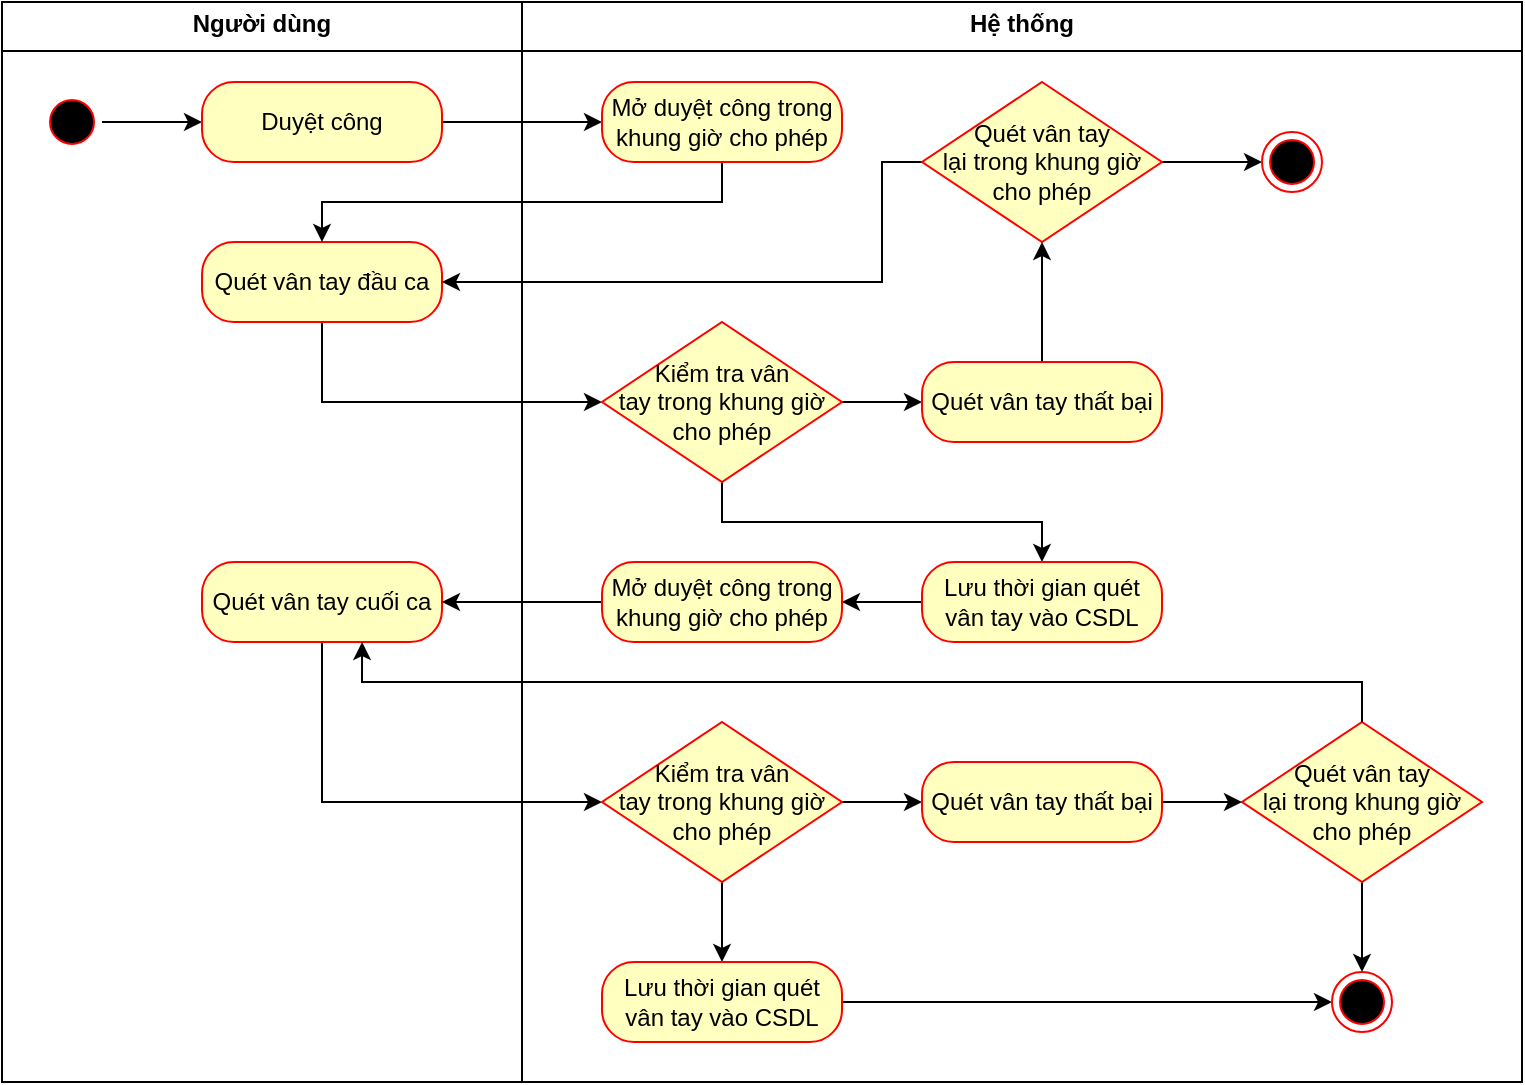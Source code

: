 <mxfile version="26.0.6">
  <diagram name="Page-1" id="3iXytOIehwj7ZDkx1unw">
    <mxGraphModel dx="1235" dy="560" grid="1" gridSize="10" guides="1" tooltips="1" connect="1" arrows="1" fold="1" page="1" pageScale="1" pageWidth="850" pageHeight="1100" math="0" shadow="0">
      <root>
        <mxCell id="0" />
        <mxCell id="1" parent="0" />
        <mxCell id="YnngZR6m_7HpqkviCiB8-54" value="&lt;p style=&quot;margin:0px;margin-top:4px;text-align:center;&quot;&gt;&lt;b&gt;Hệ thống&lt;/b&gt;&lt;/p&gt;&lt;hr size=&quot;1&quot; style=&quot;border-style:solid;&quot;&gt;&lt;div style=&quot;height:2px;&quot;&gt;&lt;/div&gt;" style="verticalAlign=top;align=left;overflow=fill;html=1;whiteSpace=wrap;" vertex="1" parent="1">
          <mxGeometry x="260" width="500" height="540" as="geometry" />
        </mxCell>
        <mxCell id="YnngZR6m_7HpqkviCiB8-51" value="&lt;p style=&quot;margin:0px;margin-top:4px;text-align:center;&quot;&gt;&lt;b&gt;Người dùng&lt;/b&gt;&lt;/p&gt;&lt;hr size=&quot;1&quot; style=&quot;border-style:solid;&quot;&gt;&lt;div style=&quot;height:2px;&quot;&gt;&lt;/div&gt;" style="verticalAlign=top;align=left;overflow=fill;html=1;whiteSpace=wrap;" vertex="1" parent="1">
          <mxGeometry width="260" height="540" as="geometry" />
        </mxCell>
        <mxCell id="OR3LcchpH6B-QSaoghlQ-7" style="edgeStyle=orthogonalEdgeStyle;rounded=0;orthogonalLoop=1;jettySize=auto;html=1;entryX=0;entryY=0.5;entryDx=0;entryDy=0;" parent="1" source="OR3LcchpH6B-QSaoghlQ-4" target="OR3LcchpH6B-QSaoghlQ-5" edge="1">
          <mxGeometry relative="1" as="geometry" />
        </mxCell>
        <mxCell id="OR3LcchpH6B-QSaoghlQ-4" value="" style="ellipse;html=1;shape=startState;fillColor=#000000;strokeColor=#ff0000;" parent="1" vertex="1">
          <mxGeometry x="20" y="45" width="30" height="30" as="geometry" />
        </mxCell>
        <mxCell id="YnngZR6m_7HpqkviCiB8-5" value="" style="edgeStyle=orthogonalEdgeStyle;rounded=0;orthogonalLoop=1;jettySize=auto;html=1;" edge="1" parent="1" source="OR3LcchpH6B-QSaoghlQ-5" target="YnngZR6m_7HpqkviCiB8-2">
          <mxGeometry relative="1" as="geometry" />
        </mxCell>
        <mxCell id="OR3LcchpH6B-QSaoghlQ-5" value="Duyệt công" style="rounded=1;whiteSpace=wrap;html=1;arcSize=40;fontColor=#000000;fillColor=#ffffc0;strokeColor=#ff0000;" parent="1" vertex="1">
          <mxGeometry x="100" y="40" width="120" height="40" as="geometry" />
        </mxCell>
        <mxCell id="YnngZR6m_7HpqkviCiB8-30" style="edgeStyle=orthogonalEdgeStyle;rounded=0;orthogonalLoop=1;jettySize=auto;html=1;" edge="1" parent="1" source="OR3LcchpH6B-QSaoghlQ-11" target="OR3LcchpH6B-QSaoghlQ-12">
          <mxGeometry relative="1" as="geometry">
            <Array as="points">
              <mxPoint x="160" y="200" />
            </Array>
          </mxGeometry>
        </mxCell>
        <mxCell id="OR3LcchpH6B-QSaoghlQ-11" value="Quét vân tay đầu ca" style="rounded=1;whiteSpace=wrap;html=1;arcSize=40;fontColor=#000000;fillColor=#ffffc0;strokeColor=#ff0000;" parent="1" vertex="1">
          <mxGeometry x="100" y="120" width="120" height="40" as="geometry" />
        </mxCell>
        <mxCell id="YnngZR6m_7HpqkviCiB8-39" value="" style="edgeStyle=orthogonalEdgeStyle;rounded=0;orthogonalLoop=1;jettySize=auto;html=1;" edge="1" parent="1" source="OR3LcchpH6B-QSaoghlQ-12" target="OR3LcchpH6B-QSaoghlQ-14">
          <mxGeometry relative="1" as="geometry" />
        </mxCell>
        <mxCell id="YnngZR6m_7HpqkviCiB8-41" style="edgeStyle=orthogonalEdgeStyle;rounded=0;orthogonalLoop=1;jettySize=auto;html=1;" edge="1" parent="1" source="OR3LcchpH6B-QSaoghlQ-12" target="OR3LcchpH6B-QSaoghlQ-27">
          <mxGeometry relative="1" as="geometry">
            <Array as="points">
              <mxPoint x="360" y="260" />
              <mxPoint x="520" y="260" />
            </Array>
          </mxGeometry>
        </mxCell>
        <mxCell id="OR3LcchpH6B-QSaoghlQ-12" value="Kiểm tra vân&lt;br&gt;tay&amp;nbsp;&lt;span style=&quot;background-color: transparent; color: light-dark(rgb(0, 0, 0), rgb(237, 237, 237));&quot;&gt;trong khung giờ&lt;/span&gt;&lt;div&gt;&lt;div&gt;cho phép&lt;/div&gt;&lt;/div&gt;" style="rhombus;whiteSpace=wrap;html=1;fontColor=#000000;fillColor=#ffffc0;strokeColor=#ff0000;" parent="1" vertex="1">
          <mxGeometry x="300" y="160" width="120" height="80" as="geometry" />
        </mxCell>
        <mxCell id="YnngZR6m_7HpqkviCiB8-31" style="edgeStyle=orthogonalEdgeStyle;rounded=0;orthogonalLoop=1;jettySize=auto;html=1;entryX=1;entryY=0.5;entryDx=0;entryDy=0;" edge="1" parent="1" source="OR3LcchpH6B-QSaoghlQ-13" target="OR3LcchpH6B-QSaoghlQ-11">
          <mxGeometry relative="1" as="geometry">
            <Array as="points">
              <mxPoint x="440" y="80" />
              <mxPoint x="440" y="140" />
            </Array>
          </mxGeometry>
        </mxCell>
        <mxCell id="YnngZR6m_7HpqkviCiB8-48" value="" style="edgeStyle=orthogonalEdgeStyle;rounded=0;orthogonalLoop=1;jettySize=auto;html=1;" edge="1" parent="1" source="OR3LcchpH6B-QSaoghlQ-13" target="YnngZR6m_7HpqkviCiB8-47">
          <mxGeometry relative="1" as="geometry" />
        </mxCell>
        <mxCell id="OR3LcchpH6B-QSaoghlQ-13" value="Quét vân tay&lt;br&gt;lại trong khung giờ&lt;div&gt;cho phép&lt;/div&gt;" style="rhombus;whiteSpace=wrap;html=1;fontColor=#000000;fillColor=#ffffc0;strokeColor=#FF0000;" parent="1" vertex="1">
          <mxGeometry x="460" y="40" width="120" height="80" as="geometry" />
        </mxCell>
        <mxCell id="YnngZR6m_7HpqkviCiB8-40" value="" style="edgeStyle=orthogonalEdgeStyle;rounded=0;orthogonalLoop=1;jettySize=auto;html=1;" edge="1" parent="1" source="OR3LcchpH6B-QSaoghlQ-14" target="OR3LcchpH6B-QSaoghlQ-13">
          <mxGeometry relative="1" as="geometry" />
        </mxCell>
        <mxCell id="OR3LcchpH6B-QSaoghlQ-14" value="Quét vân tay thất bại" style="rounded=1;whiteSpace=wrap;html=1;arcSize=40;fontColor=#000000;fillColor=#ffffc0;strokeColor=#ff0000;" parent="1" vertex="1">
          <mxGeometry x="460" y="180" width="120" height="40" as="geometry" />
        </mxCell>
        <mxCell id="YnngZR6m_7HpqkviCiB8-35" value="" style="edgeStyle=orthogonalEdgeStyle;rounded=0;orthogonalLoop=1;jettySize=auto;html=1;" edge="1" parent="1" source="OR3LcchpH6B-QSaoghlQ-27" target="YnngZR6m_7HpqkviCiB8-22">
          <mxGeometry relative="1" as="geometry" />
        </mxCell>
        <mxCell id="OR3LcchpH6B-QSaoghlQ-27" value="Lưu thời gian quét vân tay vào CSDL" style="rounded=1;whiteSpace=wrap;html=1;arcSize=40;fontColor=#000000;fillColor=#ffffc0;strokeColor=#ff0000;" parent="1" vertex="1">
          <mxGeometry x="460" y="280" width="120" height="40" as="geometry" />
        </mxCell>
        <mxCell id="YnngZR6m_7HpqkviCiB8-33" style="edgeStyle=orthogonalEdgeStyle;rounded=0;orthogonalLoop=1;jettySize=auto;html=1;entryX=0;entryY=0.5;entryDx=0;entryDy=0;" edge="1" parent="1" source="OR3LcchpH6B-QSaoghlQ-33" target="OR3LcchpH6B-QSaoghlQ-37">
          <mxGeometry relative="1" as="geometry">
            <Array as="points">
              <mxPoint x="160" y="400" />
            </Array>
          </mxGeometry>
        </mxCell>
        <mxCell id="OR3LcchpH6B-QSaoghlQ-33" value="Quét vân tay cuối ca" style="rounded=1;whiteSpace=wrap;html=1;arcSize=40;fontColor=#000000;fillColor=#ffffc0;strokeColor=#ff0000;" parent="1" vertex="1">
          <mxGeometry x="100" y="280" width="120" height="40" as="geometry" />
        </mxCell>
        <mxCell id="OR3LcchpH6B-QSaoghlQ-35" value="" style="edgeStyle=orthogonalEdgeStyle;rounded=0;orthogonalLoop=1;jettySize=auto;html=1;" parent="1" source="OR3LcchpH6B-QSaoghlQ-37" target="OR3LcchpH6B-QSaoghlQ-40" edge="1">
          <mxGeometry relative="1" as="geometry" />
        </mxCell>
        <mxCell id="OR3LcchpH6B-QSaoghlQ-36" value="" style="edgeStyle=orthogonalEdgeStyle;rounded=0;orthogonalLoop=1;jettySize=auto;html=1;" parent="1" source="OR3LcchpH6B-QSaoghlQ-37" target="OR3LcchpH6B-QSaoghlQ-41" edge="1">
          <mxGeometry relative="1" as="geometry" />
        </mxCell>
        <mxCell id="OR3LcchpH6B-QSaoghlQ-37" value="Kiểm tra vân&lt;br&gt;tay&amp;nbsp;&lt;span style=&quot;color: light-dark(rgb(0, 0, 0), rgb(237, 237, 237)); background-color: transparent;&quot;&gt;trong khung giờ&lt;/span&gt;&lt;div&gt;cho phép&lt;/div&gt;" style="rhombus;whiteSpace=wrap;html=1;fontColor=#000000;fillColor=#ffffc0;strokeColor=#ff0000;" parent="1" vertex="1">
          <mxGeometry x="300" y="360" width="120" height="80" as="geometry" />
        </mxCell>
        <mxCell id="YnngZR6m_7HpqkviCiB8-46" value="" style="edgeStyle=orthogonalEdgeStyle;rounded=0;orthogonalLoop=1;jettySize=auto;html=1;" edge="1" parent="1" source="OR3LcchpH6B-QSaoghlQ-38" target="YnngZR6m_7HpqkviCiB8-43">
          <mxGeometry relative="1" as="geometry" />
        </mxCell>
        <mxCell id="OR3LcchpH6B-QSaoghlQ-38" value="Quét vân tay&lt;br&gt;lại trong khung giờ&lt;div&gt;cho phép&lt;/div&gt;" style="rhombus;whiteSpace=wrap;html=1;fontColor=#000000;fillColor=#ffffc0;strokeColor=#FF0000;" parent="1" vertex="1">
          <mxGeometry x="620" y="360" width="120" height="80" as="geometry" />
        </mxCell>
        <mxCell id="OR3LcchpH6B-QSaoghlQ-39" value="" style="edgeStyle=orthogonalEdgeStyle;rounded=0;orthogonalLoop=1;jettySize=auto;html=1;" parent="1" source="OR3LcchpH6B-QSaoghlQ-40" target="OR3LcchpH6B-QSaoghlQ-38" edge="1">
          <mxGeometry relative="1" as="geometry" />
        </mxCell>
        <mxCell id="OR3LcchpH6B-QSaoghlQ-40" value="Quét vân tay thất bại" style="rounded=1;whiteSpace=wrap;html=1;arcSize=40;fontColor=#000000;fillColor=#ffffc0;strokeColor=#ff0000;" parent="1" vertex="1">
          <mxGeometry x="460" y="380" width="120" height="40" as="geometry" />
        </mxCell>
        <mxCell id="YnngZR6m_7HpqkviCiB8-45" style="edgeStyle=orthogonalEdgeStyle;rounded=0;orthogonalLoop=1;jettySize=auto;html=1;entryX=0;entryY=0.5;entryDx=0;entryDy=0;" edge="1" parent="1" source="OR3LcchpH6B-QSaoghlQ-41" target="YnngZR6m_7HpqkviCiB8-43">
          <mxGeometry relative="1" as="geometry">
            <mxPoint x="660" y="500" as="targetPoint" />
          </mxGeometry>
        </mxCell>
        <mxCell id="OR3LcchpH6B-QSaoghlQ-41" value="Lưu thời gian quét vân tay vào CSDL" style="rounded=1;whiteSpace=wrap;html=1;arcSize=40;fontColor=#000000;fillColor=#ffffc0;strokeColor=#ff0000;" parent="1" vertex="1">
          <mxGeometry x="300" y="480" width="120" height="40" as="geometry" />
        </mxCell>
        <mxCell id="YnngZR6m_7HpqkviCiB8-4" style="edgeStyle=orthogonalEdgeStyle;rounded=0;orthogonalLoop=1;jettySize=auto;html=1;entryX=0.5;entryY=0;entryDx=0;entryDy=0;" edge="1" parent="1" source="YnngZR6m_7HpqkviCiB8-2" target="OR3LcchpH6B-QSaoghlQ-11">
          <mxGeometry relative="1" as="geometry">
            <Array as="points">
              <mxPoint x="360" y="100" />
              <mxPoint x="160" y="100" />
            </Array>
          </mxGeometry>
        </mxCell>
        <mxCell id="YnngZR6m_7HpqkviCiB8-2" value="Mở duyệt công trong khung giờ cho phép" style="rounded=1;whiteSpace=wrap;html=1;arcSize=40;fontColor=#000000;fillColor=#ffffc0;strokeColor=#ff0000;" vertex="1" parent="1">
          <mxGeometry x="300" y="40" width="120" height="40" as="geometry" />
        </mxCell>
        <mxCell id="YnngZR6m_7HpqkviCiB8-34" value="" style="edgeStyle=orthogonalEdgeStyle;rounded=0;orthogonalLoop=1;jettySize=auto;html=1;" edge="1" parent="1" source="YnngZR6m_7HpqkviCiB8-22" target="OR3LcchpH6B-QSaoghlQ-33">
          <mxGeometry relative="1" as="geometry" />
        </mxCell>
        <mxCell id="YnngZR6m_7HpqkviCiB8-22" value="Mở duyệt công trong khung giờ cho phép" style="rounded=1;whiteSpace=wrap;html=1;arcSize=40;fontColor=#000000;fillColor=#ffffc0;strokeColor=#ff0000;" vertex="1" parent="1">
          <mxGeometry x="300" y="280" width="120" height="40" as="geometry" />
        </mxCell>
        <mxCell id="YnngZR6m_7HpqkviCiB8-37" style="edgeStyle=orthogonalEdgeStyle;rounded=0;orthogonalLoop=1;jettySize=auto;html=1;entryX=0.667;entryY=1;entryDx=0;entryDy=0;entryPerimeter=0;" edge="1" parent="1" source="OR3LcchpH6B-QSaoghlQ-38" target="OR3LcchpH6B-QSaoghlQ-33">
          <mxGeometry relative="1" as="geometry">
            <Array as="points">
              <mxPoint x="680" y="340" />
              <mxPoint x="180" y="340" />
            </Array>
          </mxGeometry>
        </mxCell>
        <mxCell id="YnngZR6m_7HpqkviCiB8-43" value="" style="ellipse;html=1;shape=endState;fillColor=#000000;strokeColor=#ff0000;" vertex="1" parent="1">
          <mxGeometry x="665" y="485" width="30" height="30" as="geometry" />
        </mxCell>
        <mxCell id="YnngZR6m_7HpqkviCiB8-47" value="" style="ellipse;html=1;shape=endState;fillColor=#000000;strokeColor=#ff0000;" vertex="1" parent="1">
          <mxGeometry x="630" y="65" width="30" height="30" as="geometry" />
        </mxCell>
      </root>
    </mxGraphModel>
  </diagram>
</mxfile>
